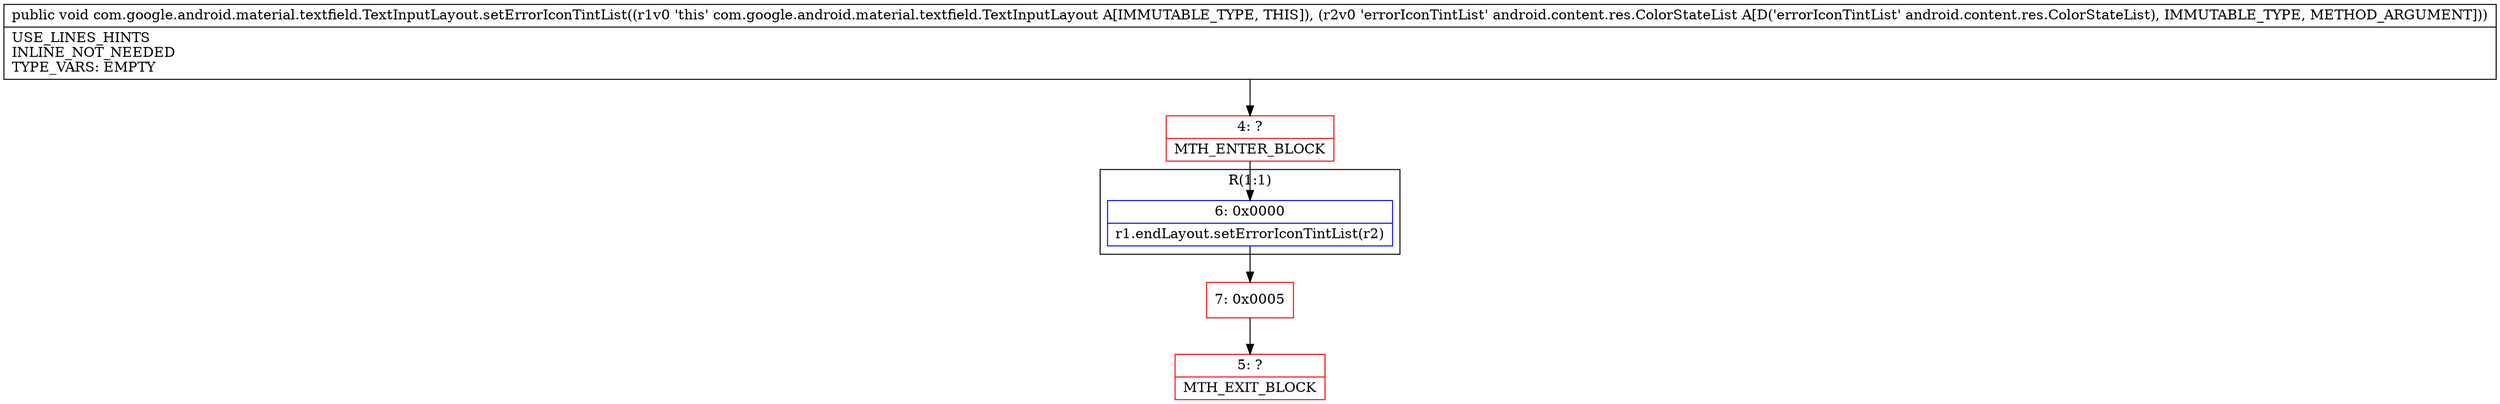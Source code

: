 digraph "CFG forcom.google.android.material.textfield.TextInputLayout.setErrorIconTintList(Landroid\/content\/res\/ColorStateList;)V" {
subgraph cluster_Region_1845435222 {
label = "R(1:1)";
node [shape=record,color=blue];
Node_6 [shape=record,label="{6\:\ 0x0000|r1.endLayout.setErrorIconTintList(r2)\l}"];
}
Node_4 [shape=record,color=red,label="{4\:\ ?|MTH_ENTER_BLOCK\l}"];
Node_7 [shape=record,color=red,label="{7\:\ 0x0005}"];
Node_5 [shape=record,color=red,label="{5\:\ ?|MTH_EXIT_BLOCK\l}"];
MethodNode[shape=record,label="{public void com.google.android.material.textfield.TextInputLayout.setErrorIconTintList((r1v0 'this' com.google.android.material.textfield.TextInputLayout A[IMMUTABLE_TYPE, THIS]), (r2v0 'errorIconTintList' android.content.res.ColorStateList A[D('errorIconTintList' android.content.res.ColorStateList), IMMUTABLE_TYPE, METHOD_ARGUMENT]))  | USE_LINES_HINTS\lINLINE_NOT_NEEDED\lTYPE_VARS: EMPTY\l}"];
MethodNode -> Node_4;Node_6 -> Node_7;
Node_4 -> Node_6;
Node_7 -> Node_5;
}

